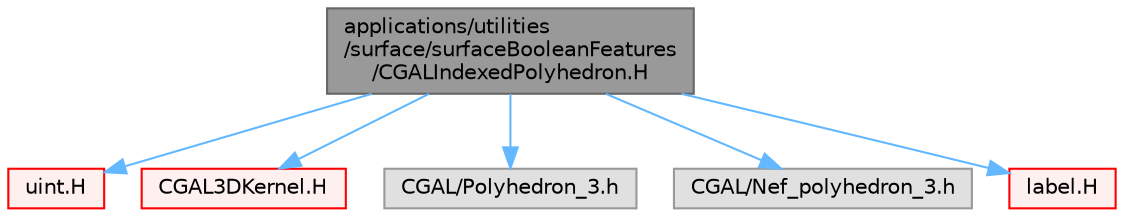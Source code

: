 digraph "applications/utilities/surface/surfaceBooleanFeatures/CGALIndexedPolyhedron.H"
{
 // LATEX_PDF_SIZE
  bgcolor="transparent";
  edge [fontname=Helvetica,fontsize=10,labelfontname=Helvetica,labelfontsize=10];
  node [fontname=Helvetica,fontsize=10,shape=box,height=0.2,width=0.4];
  Node1 [id="Node000001",label="applications/utilities\l/surface/surfaceBooleanFeatures\l/CGALIndexedPolyhedron.H",height=0.2,width=0.4,color="gray40", fillcolor="grey60", style="filled", fontcolor="black",tooltip="CGAL data structures used for triSurface handling."];
  Node1 -> Node2 [id="edge1_Node000001_Node000002",color="steelblue1",style="solid",tooltip=" "];
  Node2 [id="Node000002",label="uint.H",height=0.2,width=0.4,color="red", fillcolor="#FFF0F0", style="filled",URL="$uint_8H.html",tooltip="System unsigned integer."];
  Node1 -> Node22 [id="edge2_Node000001_Node000022",color="steelblue1",style="solid",tooltip=" "];
  Node22 [id="Node000022",label="CGAL3DKernel.H",height=0.2,width=0.4,color="red", fillcolor="#FFF0F0", style="filled",URL="$CGAL3DKernel_8H.html",tooltip="A typedef for selecting inexact (faster) or exact (slower) 3D model."];
  Node1 -> Node25 [id="edge3_Node000001_Node000025",color="steelblue1",style="solid",tooltip=" "];
  Node25 [id="Node000025",label="CGAL/Polyhedron_3.h",height=0.2,width=0.4,color="grey60", fillcolor="#E0E0E0", style="filled",tooltip=" "];
  Node1 -> Node26 [id="edge4_Node000001_Node000026",color="steelblue1",style="solid",tooltip=" "];
  Node26 [id="Node000026",label="CGAL/Nef_polyhedron_3.h",height=0.2,width=0.4,color="grey60", fillcolor="#E0E0E0", style="filled",tooltip=" "];
  Node1 -> Node27 [id="edge5_Node000001_Node000027",color="steelblue1",style="solid",tooltip=" "];
  Node27 [id="Node000027",label="label.H",height=0.2,width=0.4,color="red", fillcolor="#FFF0F0", style="filled",URL="$label_8H.html",tooltip=" "];
}
